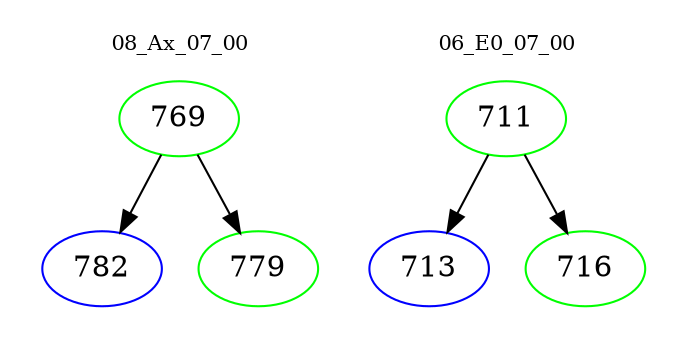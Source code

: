 digraph{
subgraph cluster_0 {
color = white
label = "08_Ax_07_00";
fontsize=10;
T0_769 [label="769", color="green"]
T0_769 -> T0_782 [color="black"]
T0_782 [label="782", color="blue"]
T0_769 -> T0_779 [color="black"]
T0_779 [label="779", color="green"]
}
subgraph cluster_1 {
color = white
label = "06_E0_07_00";
fontsize=10;
T1_711 [label="711", color="green"]
T1_711 -> T1_713 [color="black"]
T1_713 [label="713", color="blue"]
T1_711 -> T1_716 [color="black"]
T1_716 [label="716", color="green"]
}
}
